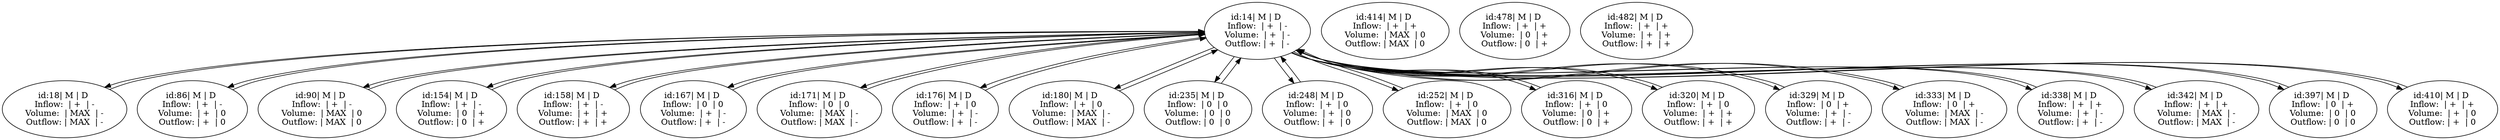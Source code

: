 digraph {
	14 [label="id:14| M | D 
Inflow:  | +  | -
Volume:  | +  | -
Outflow: | +  | -
"]
	18 [label="id:18| M | D 
Inflow:  | +  | -
Volume:  | MAX  | -
Outflow: | MAX  | -
"]
	86 [label="id:86| M | D 
Inflow:  | +  | -
Volume:  | +  | 0
Outflow: | +  | 0
"]
	90 [label="id:90| M | D 
Inflow:  | +  | -
Volume:  | MAX  | 0
Outflow: | MAX  | 0
"]
	154 [label="id:154| M | D 
Inflow:  | +  | -
Volume:  | 0  | +
Outflow: | 0  | +
"]
	158 [label="id:158| M | D 
Inflow:  | +  | -
Volume:  | +  | +
Outflow: | +  | +
"]
	167 [label="id:167| M | D 
Inflow:  | 0  | 0
Volume:  | +  | -
Outflow: | +  | -
"]
	171 [label="id:171| M | D 
Inflow:  | 0  | 0
Volume:  | MAX  | -
Outflow: | MAX  | -
"]
	176 [label="id:176| M | D 
Inflow:  | +  | 0
Volume:  | +  | -
Outflow: | +  | -
"]
	180 [label="id:180| M | D 
Inflow:  | +  | 0
Volume:  | MAX  | -
Outflow: | MAX  | -
"]
	235 [label="id:235| M | D 
Inflow:  | 0  | 0
Volume:  | 0  | 0
Outflow: | 0  | 0
"]
	248 [label="id:248| M | D 
Inflow:  | +  | 0
Volume:  | +  | 0
Outflow: | +  | 0
"]
	252 [label="id:252| M | D 
Inflow:  | +  | 0
Volume:  | MAX  | 0
Outflow: | MAX  | 0
"]
	316 [label="id:316| M | D 
Inflow:  | +  | 0
Volume:  | 0  | +
Outflow: | 0  | +
"]
	320 [label="id:320| M | D 
Inflow:  | +  | 0
Volume:  | +  | +
Outflow: | +  | +
"]
	329 [label="id:329| M | D 
Inflow:  | 0  | +
Volume:  | +  | -
Outflow: | +  | -
"]
	333 [label="id:333| M | D 
Inflow:  | 0  | +
Volume:  | MAX  | -
Outflow: | MAX  | -
"]
	338 [label="id:338| M | D 
Inflow:  | +  | +
Volume:  | +  | -
Outflow: | +  | -
"]
	342 [label="id:342| M | D 
Inflow:  | +  | +
Volume:  | MAX  | -
Outflow: | MAX  | -
"]
	397 [label="id:397| M | D 
Inflow:  | 0  | +
Volume:  | 0  | 0
Outflow: | 0  | 0
"]
	410 [label="id:410| M | D 
Inflow:  | +  | +
Volume:  | +  | 0
Outflow: | +  | 0
"]
	414 [label="id:414| M | D 
Inflow:  | +  | +
Volume:  | MAX  | 0
Outflow: | MAX  | 0
"]
	478 [label="id:478| M | D 
Inflow:  | +  | +
Volume:  | 0  | +
Outflow: | 0  | +
"]
	482 [label="id:482| M | D 
Inflow:  | +  | +
Volume:  | +  | +
Outflow: | +  | +
"]
	14 -> 18
	18 -> 14
	14 -> 86
	86 -> 14
	14 -> 90
	90 -> 14
	14 -> 154
	154 -> 14
	14 -> 158
	158 -> 14
	14 -> 167
	167 -> 14
	14 -> 171
	171 -> 14
	14 -> 176
	176 -> 14
	14 -> 180
	180 -> 14
	14 -> 235
	235 -> 14
	14 -> 248
	248 -> 14
	14 -> 252
	252 -> 14
	14 -> 316
	316 -> 14
	14 -> 320
	320 -> 14
	14 -> 329
	329 -> 14
	14 -> 333
	333 -> 14
	14 -> 338
	338 -> 14
	14 -> 342
	342 -> 14
	14 -> 397
	397 -> 14
	14 -> 410
	410 -> 14
}
